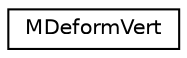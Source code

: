 digraph G
{
  edge [fontname="Helvetica",fontsize="10",labelfontname="Helvetica",labelfontsize="10"];
  node [fontname="Helvetica",fontsize="10",shape=record];
  rankdir=LR;
  Node1 [label="MDeformVert",height=0.2,width=0.4,color="black", fillcolor="white", style="filled",URL="$dc/d0d/structMDeformVert.html"];
}
